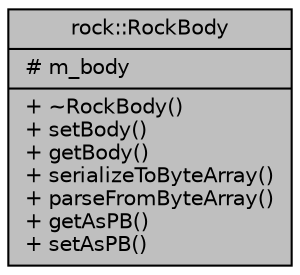 digraph "rock::RockBody"
{
 // LATEX_PDF_SIZE
  edge [fontname="Helvetica",fontsize="10",labelfontname="Helvetica",labelfontsize="10"];
  node [fontname="Helvetica",fontsize="10",shape=record];
  Node1 [label="{rock::RockBody\n|# m_body\l|+ ~RockBody()\l+ setBody()\l+ getBody()\l+ serializeToByteArray()\l+ parseFromByteArray()\l+ getAsPB()\l+ setAsPB()\l}",height=0.2,width=0.4,color="black", fillcolor="grey75", style="filled", fontcolor="black",tooltip=" "];
}
